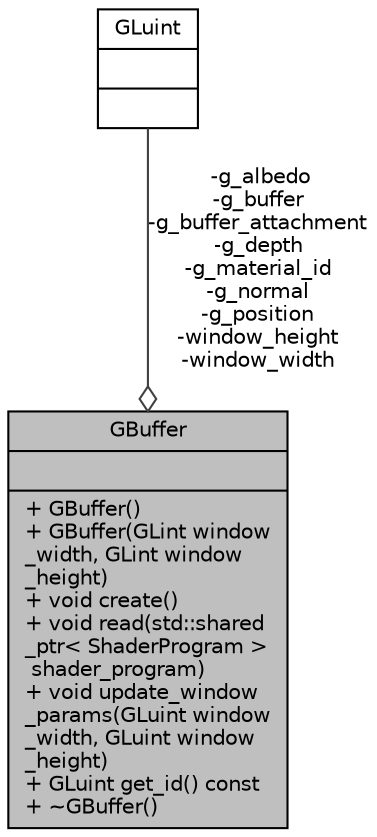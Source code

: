 digraph "GBuffer"
{
 // INTERACTIVE_SVG=YES
 // LATEX_PDF_SIZE
  bgcolor="transparent";
  edge [fontname="Helvetica",fontsize="10",labelfontname="Helvetica",labelfontsize="10"];
  node [fontname="Helvetica",fontsize="10",shape=record];
  Node1 [label="{GBuffer\n||+  GBuffer()\l+  GBuffer(GLint window\l_width, GLint window\l_height)\l+ void create()\l+ void read(std::shared\l_ptr\< ShaderProgram \>\l shader_program)\l+ void update_window\l_params(GLuint window\l_width, GLuint window\l_height)\l+ GLuint get_id() const\l+  ~GBuffer()\l}",height=0.2,width=0.4,color="black", fillcolor="grey75", style="filled", fontcolor="black",tooltip=" "];
  Node2 -> Node1 [color="grey25",fontsize="10",style="solid",label=" -g_albedo\n-g_buffer\n-g_buffer_attachment\n-g_depth\n-g_material_id\n-g_normal\n-g_position\n-window_height\n-window_width" ,arrowhead="odiamond",fontname="Helvetica"];
  Node2 [label="{GLuint\n||}",height=0.2,width=0.4,color="black",tooltip=" "];
}
